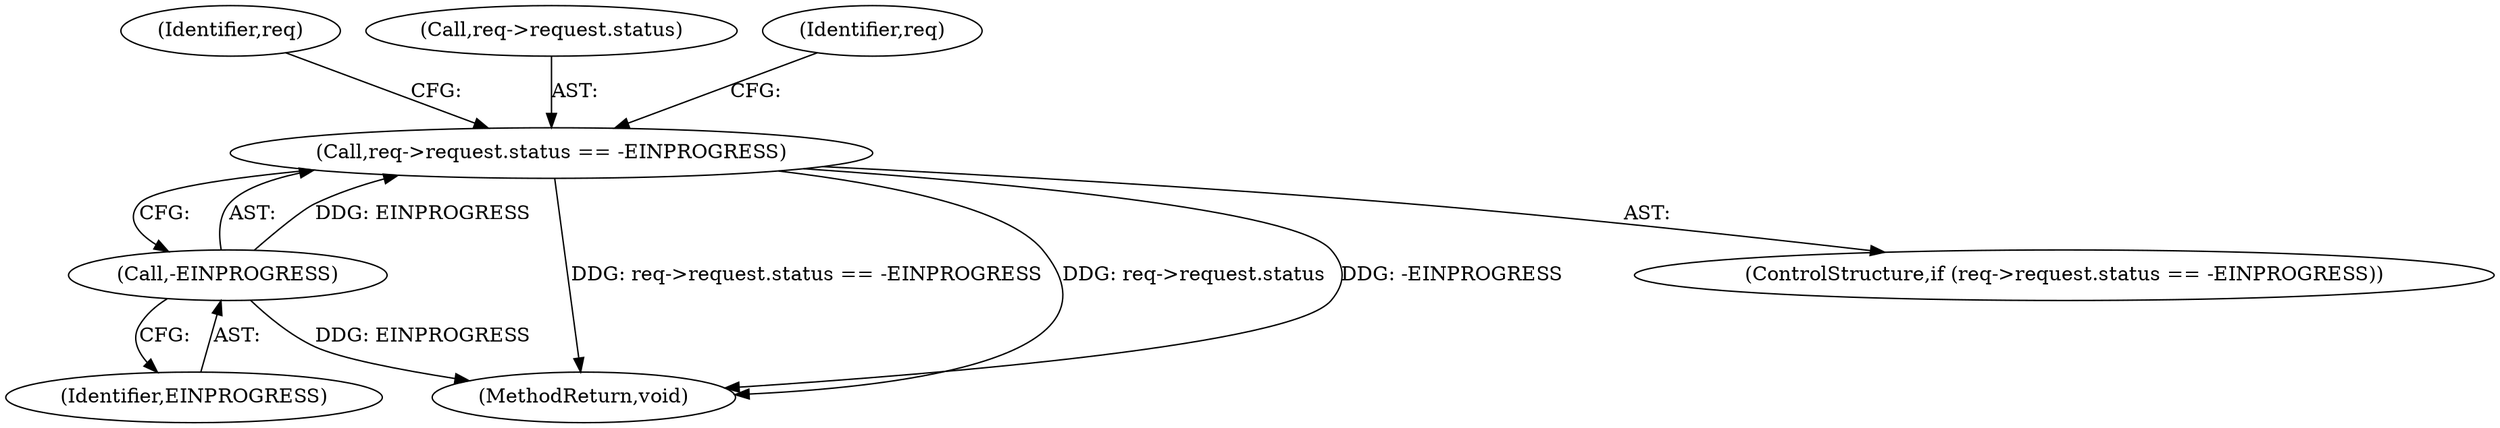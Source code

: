 digraph "0_linux_c91815b596245fd7da349ecc43c8def670d2269e_0@pointer" {
"1000128" [label="(Call,req->request.status == -EINPROGRESS)"];
"1000134" [label="(Call,-EINPROGRESS)"];
"1000135" [label="(Identifier,EINPROGRESS)"];
"1000145" [label="(Identifier,req)"];
"1000175" [label="(MethodReturn,void)"];
"1000128" [label="(Call,req->request.status == -EINPROGRESS)"];
"1000129" [label="(Call,req->request.status)"];
"1000139" [label="(Identifier,req)"];
"1000134" [label="(Call,-EINPROGRESS)"];
"1000127" [label="(ControlStructure,if (req->request.status == -EINPROGRESS))"];
"1000128" -> "1000127"  [label="AST: "];
"1000128" -> "1000134"  [label="CFG: "];
"1000129" -> "1000128"  [label="AST: "];
"1000134" -> "1000128"  [label="AST: "];
"1000139" -> "1000128"  [label="CFG: "];
"1000145" -> "1000128"  [label="CFG: "];
"1000128" -> "1000175"  [label="DDG: req->request.status == -EINPROGRESS"];
"1000128" -> "1000175"  [label="DDG: req->request.status"];
"1000128" -> "1000175"  [label="DDG: -EINPROGRESS"];
"1000134" -> "1000128"  [label="DDG: EINPROGRESS"];
"1000134" -> "1000135"  [label="CFG: "];
"1000135" -> "1000134"  [label="AST: "];
"1000134" -> "1000175"  [label="DDG: EINPROGRESS"];
}
